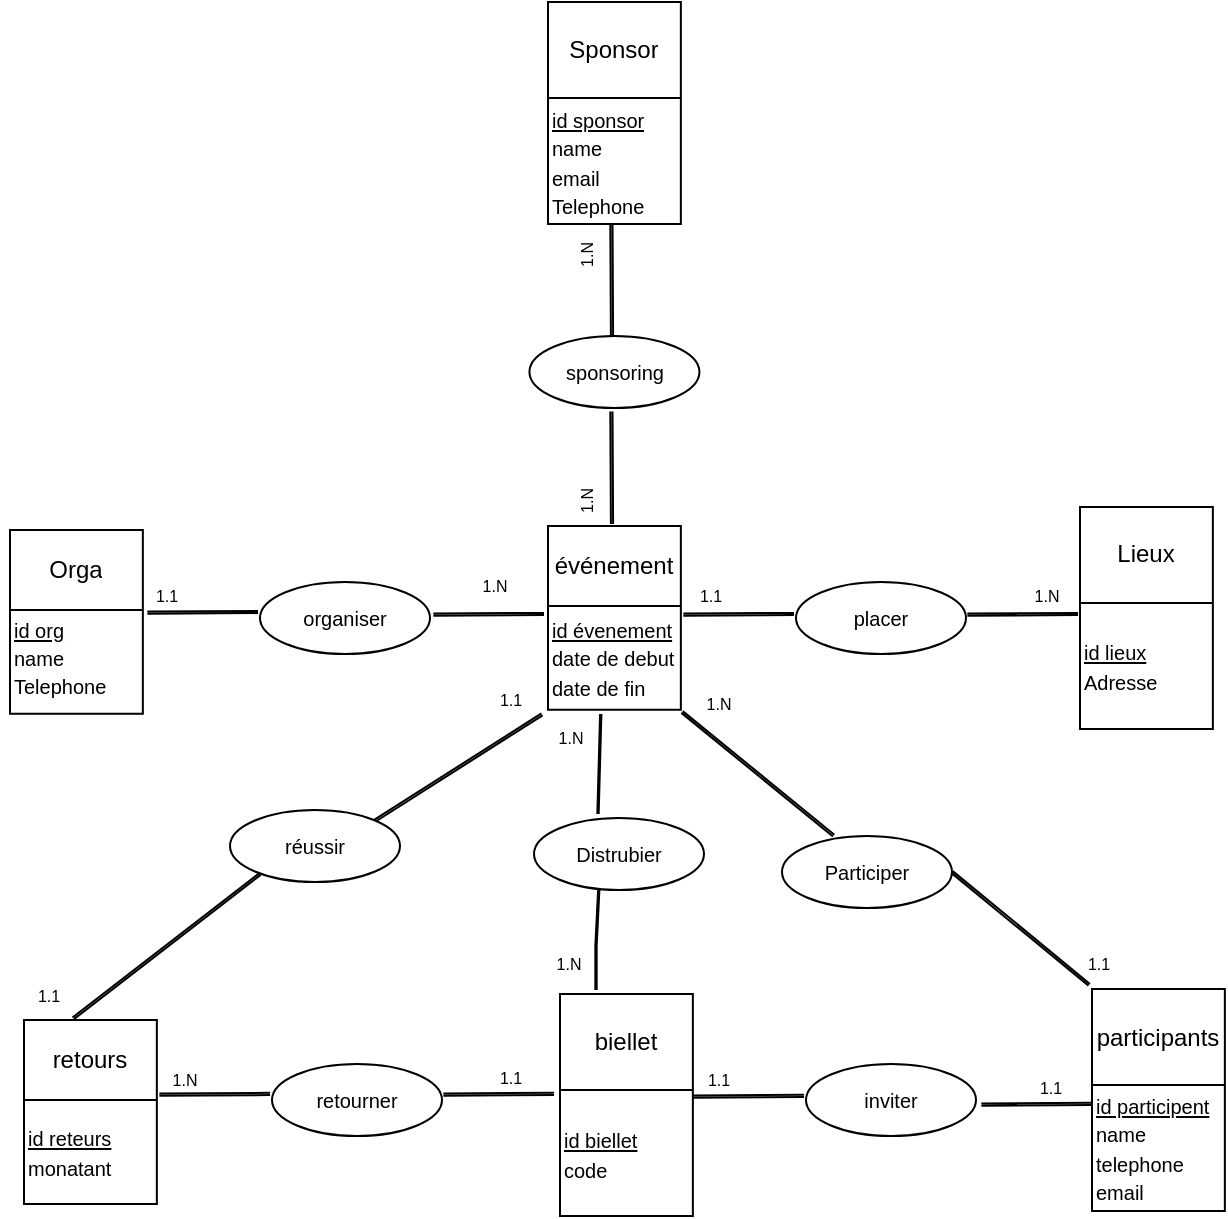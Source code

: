 <mxfile>
    <diagram id="twMIT48h9t61ZoC6kRE7" name="Page-1">
        <mxGraphModel dx="782" dy="521" grid="0" gridSize="10" guides="1" tooltips="1" connect="1" arrows="1" fold="1" page="1" pageScale="1" pageWidth="850" pageHeight="1100" background="none" math="0" shadow="0">
            <root>
                <mxCell id="0"/>
                <mxCell id="1" parent="0"/>
                <mxCell id="29" value="" style="shape=table;startSize=0;container=1;collapsible=0;childLayout=tableLayout;" parent="1" vertex="1">
                    <mxGeometry x="296" y="502" width="66.426" height="91.936" as="geometry"/>
                </mxCell>
                <mxCell id="30" value="" style="shape=tableRow;horizontal=0;startSize=0;swimlaneHead=0;swimlaneBody=0;top=0;left=0;bottom=0;right=0;collapsible=0;dropTarget=0;fillColor=none;points=[[0,0.5],[1,0.5]];portConstraint=eastwest;" parent="29" vertex="1">
                    <mxGeometry width="66.426" height="40" as="geometry"/>
                </mxCell>
                <mxCell id="31" value="événement" style="shape=partialRectangle;html=1;whiteSpace=wrap;connectable=0;overflow=hidden;fillColor=none;top=0;left=0;bottom=0;right=0;pointerEvents=1;" parent="30" vertex="1">
                    <mxGeometry width="66" height="40" as="geometry">
                        <mxRectangle width="66" height="40" as="alternateBounds"/>
                    </mxGeometry>
                </mxCell>
                <mxCell id="32" value="" style="shape=tableRow;horizontal=0;startSize=0;swimlaneHead=0;swimlaneBody=0;top=0;left=0;bottom=0;right=0;collapsible=0;dropTarget=0;fillColor=none;points=[[0,0.5],[1,0.5]];portConstraint=eastwest;" parent="29" vertex="1">
                    <mxGeometry y="40" width="66.426" height="52" as="geometry"/>
                </mxCell>
                <mxCell id="33" value="&lt;div style=&quot;&quot;&gt;&lt;u style=&quot;background-color: initial; font-size: 10px;&quot;&gt;id évenement&lt;/u&gt;&lt;/div&gt;&lt;div style=&quot;&quot;&gt;&lt;span style=&quot;background-color: initial; font-size: 10px;&quot;&gt;date de debut&lt;/span&gt;&lt;/div&gt;&lt;div style=&quot;&quot;&gt;&lt;span style=&quot;background-color: initial; font-size: 10px;&quot;&gt;date de fin&lt;/span&gt;&lt;/div&gt;" style="shape=partialRectangle;html=1;whiteSpace=wrap;connectable=0;overflow=hidden;fillColor=none;top=0;left=0;bottom=0;right=0;pointerEvents=1;align=left;" parent="32" vertex="1">
                    <mxGeometry width="66" height="52" as="geometry">
                        <mxRectangle width="66" height="52" as="alternateBounds"/>
                    </mxGeometry>
                </mxCell>
                <mxCell id="41" value="" style="shape=table;startSize=0;container=1;collapsible=0;childLayout=tableLayout;" parent="1" vertex="1">
                    <mxGeometry x="296" y="240" width="66.43" height="111" as="geometry"/>
                </mxCell>
                <mxCell id="42" value="" style="shape=tableRow;horizontal=0;startSize=0;swimlaneHead=0;swimlaneBody=0;top=0;left=0;bottom=0;right=0;collapsible=0;dropTarget=0;fillColor=none;points=[[0,0.5],[1,0.5]];portConstraint=eastwest;" parent="41" vertex="1">
                    <mxGeometry width="66.43" height="48" as="geometry"/>
                </mxCell>
                <mxCell id="43" value="Sponsor" style="shape=partialRectangle;html=1;whiteSpace=wrap;connectable=0;overflow=hidden;fillColor=none;top=0;left=0;bottom=0;right=0;pointerEvents=1;" parent="42" vertex="1">
                    <mxGeometry width="66" height="48" as="geometry">
                        <mxRectangle width="66" height="48" as="alternateBounds"/>
                    </mxGeometry>
                </mxCell>
                <mxCell id="44" value="" style="shape=tableRow;horizontal=0;startSize=0;swimlaneHead=0;swimlaneBody=0;top=0;left=0;bottom=0;right=0;collapsible=0;dropTarget=0;fillColor=none;points=[[0,0.5],[1,0.5]];portConstraint=eastwest;" parent="41" vertex="1">
                    <mxGeometry y="48" width="66.43" height="63" as="geometry"/>
                </mxCell>
                <mxCell id="45" value="&lt;div style=&quot;&quot;&gt;&lt;u style=&quot;background-color: initial; font-size: 10px;&quot;&gt;id sponsor&lt;/u&gt;&lt;/div&gt;&lt;div style=&quot;&quot;&gt;&lt;span style=&quot;background-color: initial; font-size: 10px;&quot;&gt;name&amp;nbsp;&lt;/span&gt;&lt;/div&gt;&lt;div style=&quot;&quot;&gt;&lt;span style=&quot;background-color: initial; font-size: 10px;&quot;&gt;email&lt;/span&gt;&lt;br&gt;&lt;/div&gt;&lt;div style=&quot;&quot;&gt;&lt;span style=&quot;font-size: 10px;&quot;&gt;Telephone&lt;/span&gt;&lt;/div&gt;" style="shape=partialRectangle;html=1;whiteSpace=wrap;connectable=0;overflow=hidden;fillColor=none;top=0;left=0;bottom=0;right=0;pointerEvents=1;align=left;" parent="44" vertex="1">
                    <mxGeometry width="66" height="63" as="geometry">
                        <mxRectangle width="66" height="63" as="alternateBounds"/>
                    </mxGeometry>
                </mxCell>
                <mxCell id="46" value="sponsoring" style="ellipse;whiteSpace=wrap;html=1;align=center;newEdgeStyle={&quot;edgeStyle&quot;:&quot;entityRelationEdgeStyle&quot;,&quot;startArrow&quot;:&quot;none&quot;,&quot;endArrow&quot;:&quot;none&quot;,&quot;segment&quot;:10,&quot;curved&quot;:1,&quot;sourcePerimeterSpacing&quot;:0,&quot;targetPerimeterSpacing&quot;:0};treeFolding=1;treeMoving=1;fontSize=10;" parent="1" vertex="1">
                    <mxGeometry x="286.72" y="407" width="85" height="36" as="geometry"/>
                </mxCell>
                <mxCell id="57" value="" style="shape=link;html=1;fontSize=10;width=1.111;entryX=0.372;entryY=0.996;entryDx=0;entryDy=0;entryPerimeter=0;" parent="1" edge="1">
                    <mxGeometry width="100" relative="1" as="geometry">
                        <mxPoint x="328" y="407" as="sourcePoint"/>
                        <mxPoint x="327.712" y="350.748" as="targetPoint"/>
                        <Array as="points"/>
                    </mxGeometry>
                </mxCell>
                <mxCell id="59" value="" style="shape=link;html=1;fontSize=10;width=1.111;entryX=0.372;entryY=0.996;entryDx=0;entryDy=0;entryPerimeter=0;" parent="1" edge="1">
                    <mxGeometry width="100" relative="1" as="geometry">
                        <mxPoint x="328.0" y="501" as="sourcePoint"/>
                        <mxPoint x="327.712" y="444.748" as="targetPoint"/>
                        <Array as="points"/>
                    </mxGeometry>
                </mxCell>
                <mxCell id="63" value="&lt;font style=&quot;font-weight: normal; font-size: 8px;&quot;&gt;1.N&lt;/font&gt;" style="text;strokeColor=none;fillColor=none;html=1;fontSize=24;fontStyle=1;verticalAlign=middle;align=center;strokeWidth=1;opacity=60;rotation=-90;" parent="1" vertex="1">
                    <mxGeometry x="286.72" y="357" width="47" height="19" as="geometry"/>
                </mxCell>
                <mxCell id="64" value="&lt;font style=&quot;font-weight: normal; font-size: 8px;&quot;&gt;1.N&lt;/font&gt;" style="text;strokeColor=none;fillColor=none;html=1;fontSize=24;fontStyle=1;verticalAlign=middle;align=center;strokeWidth=1;opacity=60;rotation=-90;" parent="1" vertex="1">
                    <mxGeometry x="286.72" y="480" width="47" height="19" as="geometry"/>
                </mxCell>
                <mxCell id="65" value="" style="shape=table;startSize=0;container=1;collapsible=0;childLayout=tableLayout;" parent="1" vertex="1">
                    <mxGeometry x="562" y="492.47" width="66.43" height="111" as="geometry"/>
                </mxCell>
                <mxCell id="66" value="" style="shape=tableRow;horizontal=0;startSize=0;swimlaneHead=0;swimlaneBody=0;top=0;left=0;bottom=0;right=0;collapsible=0;dropTarget=0;fillColor=none;points=[[0,0.5],[1,0.5]];portConstraint=eastwest;" parent="65" vertex="1">
                    <mxGeometry width="66.43" height="48" as="geometry"/>
                </mxCell>
                <mxCell id="67" value="Lieux" style="shape=partialRectangle;html=1;whiteSpace=wrap;connectable=0;overflow=hidden;fillColor=none;top=0;left=0;bottom=0;right=0;pointerEvents=1;" parent="66" vertex="1">
                    <mxGeometry width="66" height="48" as="geometry">
                        <mxRectangle width="66" height="48" as="alternateBounds"/>
                    </mxGeometry>
                </mxCell>
                <mxCell id="68" value="" style="shape=tableRow;horizontal=0;startSize=0;swimlaneHead=0;swimlaneBody=0;top=0;left=0;bottom=0;right=0;collapsible=0;dropTarget=0;fillColor=none;points=[[0,0.5],[1,0.5]];portConstraint=eastwest;" parent="65" vertex="1">
                    <mxGeometry y="48" width="66.43" height="63" as="geometry"/>
                </mxCell>
                <mxCell id="69" value="&lt;div style=&quot;&quot;&gt;&lt;u style=&quot;background-color: initial; font-size: 10px;&quot;&gt;id lieux&lt;/u&gt;&lt;/div&gt;&lt;div style=&quot;&quot;&gt;&lt;span style=&quot;background-color: initial; font-size: 10px;&quot;&gt;Adresse&lt;/span&gt;&lt;/div&gt;" style="shape=partialRectangle;html=1;whiteSpace=wrap;connectable=0;overflow=hidden;fillColor=none;top=0;left=0;bottom=0;right=0;pointerEvents=1;align=left;" parent="68" vertex="1">
                    <mxGeometry width="66" height="63" as="geometry">
                        <mxRectangle width="66" height="63" as="alternateBounds"/>
                    </mxGeometry>
                </mxCell>
                <mxCell id="70" value="placer" style="ellipse;whiteSpace=wrap;html=1;align=center;newEdgeStyle={&quot;edgeStyle&quot;:&quot;entityRelationEdgeStyle&quot;,&quot;startArrow&quot;:&quot;none&quot;,&quot;endArrow&quot;:&quot;none&quot;,&quot;segment&quot;:10,&quot;curved&quot;:1,&quot;sourcePerimeterSpacing&quot;:0,&quot;targetPerimeterSpacing&quot;:0};treeFolding=1;treeMoving=1;fontSize=10;" parent="1" vertex="1">
                    <mxGeometry x="420" y="530" width="85" height="36" as="geometry"/>
                </mxCell>
                <mxCell id="72" value="" style="shape=link;html=1;fontSize=10;width=1.111;exitX=1.034;exitY=0.083;exitDx=0;exitDy=0;exitPerimeter=0;" parent="1" edge="1">
                    <mxGeometry width="100" relative="1" as="geometry">
                        <mxPoint x="238.684" y="546.316" as="sourcePoint"/>
                        <mxPoint x="294" y="546" as="targetPoint"/>
                        <Array as="points"/>
                    </mxGeometry>
                </mxCell>
                <mxCell id="73" value="" style="shape=link;html=1;fontSize=10;width=1.111;exitX=1.034;exitY=0.083;exitDx=0;exitDy=0;exitPerimeter=0;" parent="1" edge="1">
                    <mxGeometry width="100" relative="1" as="geometry">
                        <mxPoint x="505.684" y="546.316" as="sourcePoint"/>
                        <mxPoint x="561" y="546" as="targetPoint"/>
                        <Array as="points"/>
                    </mxGeometry>
                </mxCell>
                <mxCell id="74" value="&lt;font style=&quot;font-weight: normal; font-size: 8px;&quot;&gt;1.N&lt;/font&gt;" style="text;strokeColor=none;fillColor=none;html=1;fontSize=24;fontStyle=1;verticalAlign=middle;align=center;strokeWidth=1;opacity=60;rotation=0;" parent="1" vertex="1">
                    <mxGeometry x="521" y="522" width="47" height="19" as="geometry"/>
                </mxCell>
                <mxCell id="75" value="&lt;font style=&quot;font-weight: normal; font-size: 8px;&quot;&gt;1.1&lt;/font&gt;" style="text;strokeColor=none;fillColor=none;html=1;fontSize=24;fontStyle=1;verticalAlign=middle;align=center;strokeWidth=1;opacity=60;rotation=0;" parent="1" vertex="1">
                    <mxGeometry x="353" y="522" width="47" height="19" as="geometry"/>
                </mxCell>
                <mxCell id="76" value="" style="shape=table;startSize=0;container=1;collapsible=0;childLayout=tableLayout;" parent="1" vertex="1">
                    <mxGeometry x="27" y="504" width="66.426" height="91.936" as="geometry"/>
                </mxCell>
                <mxCell id="77" value="" style="shape=tableRow;horizontal=0;startSize=0;swimlaneHead=0;swimlaneBody=0;top=0;left=0;bottom=0;right=0;collapsible=0;dropTarget=0;fillColor=none;points=[[0,0.5],[1,0.5]];portConstraint=eastwest;" parent="76" vertex="1">
                    <mxGeometry width="66.426" height="40" as="geometry"/>
                </mxCell>
                <mxCell id="78" value="Orga" style="shape=partialRectangle;html=1;whiteSpace=wrap;connectable=0;overflow=hidden;fillColor=none;top=0;left=0;bottom=0;right=0;pointerEvents=1;" parent="77" vertex="1">
                    <mxGeometry width="66" height="40" as="geometry">
                        <mxRectangle width="66" height="40" as="alternateBounds"/>
                    </mxGeometry>
                </mxCell>
                <mxCell id="79" value="" style="shape=tableRow;horizontal=0;startSize=0;swimlaneHead=0;swimlaneBody=0;top=0;left=0;bottom=0;right=0;collapsible=0;dropTarget=0;fillColor=none;points=[[0,0.5],[1,0.5]];portConstraint=eastwest;" parent="76" vertex="1">
                    <mxGeometry y="40" width="66.426" height="52" as="geometry"/>
                </mxCell>
                <mxCell id="80" value="&lt;div style=&quot;&quot;&gt;&lt;u style=&quot;background-color: initial; font-size: 10px;&quot;&gt;id org&lt;/u&gt;&lt;/div&gt;&lt;div style=&quot;&quot;&gt;&lt;span style=&quot;background-color: initial; font-size: 10px;&quot;&gt;name&lt;/span&gt;&lt;br&gt;&lt;/div&gt;&lt;div style=&quot;&quot;&gt;&lt;span style=&quot;background-color: initial; font-size: 10px;&quot;&gt;Telephone&lt;/span&gt;&lt;/div&gt;&lt;div style=&quot;&quot;&gt;&lt;span style=&quot;background-color: initial; font-size: 10px;&quot;&gt;&lt;br&gt;&lt;/span&gt;&lt;/div&gt;" style="shape=partialRectangle;html=1;whiteSpace=wrap;connectable=0;overflow=hidden;fillColor=none;top=0;left=0;bottom=0;right=0;pointerEvents=1;align=left;" parent="79" vertex="1">
                    <mxGeometry width="66" height="52" as="geometry">
                        <mxRectangle width="66" height="52" as="alternateBounds"/>
                    </mxGeometry>
                </mxCell>
                <mxCell id="81" value="organiser" style="ellipse;whiteSpace=wrap;html=1;align=center;newEdgeStyle={&quot;edgeStyle&quot;:&quot;entityRelationEdgeStyle&quot;,&quot;startArrow&quot;:&quot;none&quot;,&quot;endArrow&quot;:&quot;none&quot;,&quot;segment&quot;:10,&quot;curved&quot;:1,&quot;sourcePerimeterSpacing&quot;:0,&quot;targetPerimeterSpacing&quot;:0};treeFolding=1;treeMoving=1;fontSize=10;" parent="1" vertex="1">
                    <mxGeometry x="152" y="530" width="85" height="36" as="geometry"/>
                </mxCell>
                <mxCell id="82" value="" style="shape=link;html=1;fontSize=10;width=1.111;exitX=1.034;exitY=0.083;exitDx=0;exitDy=0;exitPerimeter=0;" parent="1" edge="1">
                    <mxGeometry width="100" relative="1" as="geometry">
                        <mxPoint x="95.684" y="545.316" as="sourcePoint"/>
                        <mxPoint x="151" y="545" as="targetPoint"/>
                        <Array as="points"/>
                    </mxGeometry>
                </mxCell>
                <mxCell id="83" value="" style="shape=link;html=1;fontSize=10;width=1.111;exitX=1.034;exitY=0.083;exitDx=0;exitDy=0;exitPerimeter=0;" parent="1" edge="1">
                    <mxGeometry width="100" relative="1" as="geometry">
                        <mxPoint x="363.684" y="546.316" as="sourcePoint"/>
                        <mxPoint x="419" y="546" as="targetPoint"/>
                        <Array as="points"/>
                    </mxGeometry>
                </mxCell>
                <mxCell id="84" value="&lt;font style=&quot;font-weight: normal; font-size: 8px;&quot;&gt;1.N&lt;/font&gt;" style="text;strokeColor=none;fillColor=none;html=1;fontSize=24;fontStyle=1;verticalAlign=middle;align=center;strokeWidth=1;opacity=60;rotation=0;" parent="1" vertex="1">
                    <mxGeometry x="245" y="517" width="47" height="19" as="geometry"/>
                </mxCell>
                <mxCell id="85" value="&lt;font style=&quot;font-weight: normal; font-size: 8px;&quot;&gt;1.1&lt;/font&gt;" style="text;strokeColor=none;fillColor=none;html=1;fontSize=24;fontStyle=1;verticalAlign=middle;align=center;strokeWidth=1;opacity=60;rotation=0;" parent="1" vertex="1">
                    <mxGeometry x="81" y="522" width="47" height="19" as="geometry"/>
                </mxCell>
                <mxCell id="86" value="" style="shape=table;startSize=0;container=1;collapsible=0;childLayout=tableLayout;" parent="1" vertex="1">
                    <mxGeometry x="568" y="733.5" width="66.43" height="111" as="geometry"/>
                </mxCell>
                <mxCell id="87" value="" style="shape=tableRow;horizontal=0;startSize=0;swimlaneHead=0;swimlaneBody=0;top=0;left=0;bottom=0;right=0;collapsible=0;dropTarget=0;fillColor=none;points=[[0,0.5],[1,0.5]];portConstraint=eastwest;" parent="86" vertex="1">
                    <mxGeometry width="66.43" height="48" as="geometry"/>
                </mxCell>
                <mxCell id="88" value="participants" style="shape=partialRectangle;html=1;whiteSpace=wrap;connectable=0;overflow=hidden;fillColor=none;top=0;left=0;bottom=0;right=0;pointerEvents=1;" parent="87" vertex="1">
                    <mxGeometry width="66" height="48" as="geometry">
                        <mxRectangle width="66" height="48" as="alternateBounds"/>
                    </mxGeometry>
                </mxCell>
                <mxCell id="89" value="" style="shape=tableRow;horizontal=0;startSize=0;swimlaneHead=0;swimlaneBody=0;top=0;left=0;bottom=0;right=0;collapsible=0;dropTarget=0;fillColor=none;points=[[0,0.5],[1,0.5]];portConstraint=eastwest;" parent="86" vertex="1">
                    <mxGeometry y="48" width="66.43" height="63" as="geometry"/>
                </mxCell>
                <mxCell id="90" value="&lt;div style=&quot;&quot;&gt;&lt;u style=&quot;background-color: initial; font-size: 10px;&quot;&gt;id participent&lt;/u&gt;&lt;/div&gt;&lt;div style=&quot;&quot;&gt;&lt;span style=&quot;font-size: 10px;&quot;&gt;name&lt;/span&gt;&lt;/div&gt;&lt;div style=&quot;&quot;&gt;&lt;span style=&quot;font-size: 10px;&quot;&gt;telephone&lt;/span&gt;&lt;/div&gt;&lt;div style=&quot;&quot;&gt;&lt;span style=&quot;font-size: 10px;&quot;&gt;email&lt;/span&gt;&lt;/div&gt;" style="shape=partialRectangle;html=1;whiteSpace=wrap;connectable=0;overflow=hidden;fillColor=none;top=0;left=0;bottom=0;right=0;pointerEvents=1;align=left;" parent="89" vertex="1">
                    <mxGeometry width="66" height="63" as="geometry">
                        <mxRectangle width="66" height="63" as="alternateBounds"/>
                    </mxGeometry>
                </mxCell>
                <mxCell id="91" value="" style="shape=table;startSize=0;container=1;collapsible=0;childLayout=tableLayout;" parent="1" vertex="1">
                    <mxGeometry x="302" y="736" width="66.43" height="111" as="geometry"/>
                </mxCell>
                <mxCell id="92" value="" style="shape=tableRow;horizontal=0;startSize=0;swimlaneHead=0;swimlaneBody=0;top=0;left=0;bottom=0;right=0;collapsible=0;dropTarget=0;fillColor=none;points=[[0,0.5],[1,0.5]];portConstraint=eastwest;" parent="91" vertex="1">
                    <mxGeometry width="66.43" height="48" as="geometry"/>
                </mxCell>
                <mxCell id="93" value="biellet" style="shape=partialRectangle;html=1;whiteSpace=wrap;connectable=0;overflow=hidden;fillColor=none;top=0;left=0;bottom=0;right=0;pointerEvents=1;" parent="92" vertex="1">
                    <mxGeometry width="66" height="48" as="geometry">
                        <mxRectangle width="66" height="48" as="alternateBounds"/>
                    </mxGeometry>
                </mxCell>
                <mxCell id="94" value="" style="shape=tableRow;horizontal=0;startSize=0;swimlaneHead=0;swimlaneBody=0;top=0;left=0;bottom=0;right=0;collapsible=0;dropTarget=0;fillColor=none;points=[[0,0.5],[1,0.5]];portConstraint=eastwest;" parent="91" vertex="1">
                    <mxGeometry y="48" width="66.43" height="63" as="geometry"/>
                </mxCell>
                <mxCell id="95" value="&lt;div style=&quot;&quot;&gt;&lt;u style=&quot;background-color: initial; font-size: 10px;&quot;&gt;id biellet&lt;/u&gt;&lt;/div&gt;&lt;div style=&quot;&quot;&gt;&lt;span style=&quot;font-size: 10px;&quot;&gt;code&lt;/span&gt;&lt;/div&gt;" style="shape=partialRectangle;html=1;whiteSpace=wrap;connectable=0;overflow=hidden;fillColor=none;top=0;left=0;bottom=0;right=0;pointerEvents=1;align=left;" parent="94" vertex="1">
                    <mxGeometry width="66" height="63" as="geometry">
                        <mxRectangle width="66" height="63" as="alternateBounds"/>
                    </mxGeometry>
                </mxCell>
                <mxCell id="96" value="inviter" style="ellipse;whiteSpace=wrap;html=1;align=center;newEdgeStyle={&quot;edgeStyle&quot;:&quot;entityRelationEdgeStyle&quot;,&quot;startArrow&quot;:&quot;none&quot;,&quot;endArrow&quot;:&quot;none&quot;,&quot;segment&quot;:10,&quot;curved&quot;:1,&quot;sourcePerimeterSpacing&quot;:0,&quot;targetPerimeterSpacing&quot;:0};treeFolding=1;treeMoving=1;fontSize=10;" parent="1" vertex="1">
                    <mxGeometry x="425" y="771" width="85" height="36" as="geometry"/>
                </mxCell>
                <mxCell id="97" value="" style="shape=table;startSize=0;container=1;collapsible=0;childLayout=tableLayout;" parent="1" vertex="1">
                    <mxGeometry x="34" y="749.03" width="66.426" height="91.936" as="geometry"/>
                </mxCell>
                <mxCell id="98" value="" style="shape=tableRow;horizontal=0;startSize=0;swimlaneHead=0;swimlaneBody=0;top=0;left=0;bottom=0;right=0;collapsible=0;dropTarget=0;fillColor=none;points=[[0,0.5],[1,0.5]];portConstraint=eastwest;" parent="97" vertex="1">
                    <mxGeometry width="66.426" height="40" as="geometry"/>
                </mxCell>
                <mxCell id="99" value="retours" style="shape=partialRectangle;html=1;whiteSpace=wrap;connectable=0;overflow=hidden;fillColor=none;top=0;left=0;bottom=0;right=0;pointerEvents=1;" parent="98" vertex="1">
                    <mxGeometry width="66" height="40" as="geometry">
                        <mxRectangle width="66" height="40" as="alternateBounds"/>
                    </mxGeometry>
                </mxCell>
                <mxCell id="100" value="" style="shape=tableRow;horizontal=0;startSize=0;swimlaneHead=0;swimlaneBody=0;top=0;left=0;bottom=0;right=0;collapsible=0;dropTarget=0;fillColor=none;points=[[0,0.5],[1,0.5]];portConstraint=eastwest;" parent="97" vertex="1">
                    <mxGeometry y="40" width="66.426" height="52" as="geometry"/>
                </mxCell>
                <mxCell id="101" value="&lt;div style=&quot;&quot;&gt;&lt;u style=&quot;background-color: initial; font-size: 10px;&quot;&gt;id reteurs&lt;/u&gt;&lt;/div&gt;&lt;div style=&quot;&quot;&gt;&lt;span style=&quot;background-color: initial; font-size: 10px;&quot;&gt;monatant&lt;/span&gt;&lt;/div&gt;" style="shape=partialRectangle;html=1;whiteSpace=wrap;connectable=0;overflow=hidden;fillColor=none;top=0;left=0;bottom=0;right=0;pointerEvents=1;align=left;" parent="100" vertex="1">
                    <mxGeometry width="66" height="52" as="geometry">
                        <mxRectangle width="66" height="52" as="alternateBounds"/>
                    </mxGeometry>
                </mxCell>
                <mxCell id="102" value="réussir" style="ellipse;whiteSpace=wrap;html=1;align=center;newEdgeStyle={&quot;edgeStyle&quot;:&quot;entityRelationEdgeStyle&quot;,&quot;startArrow&quot;:&quot;none&quot;,&quot;endArrow&quot;:&quot;none&quot;,&quot;segment&quot;:10,&quot;curved&quot;:1,&quot;sourcePerimeterSpacing&quot;:0,&quot;targetPerimeterSpacing&quot;:0};treeFolding=1;treeMoving=1;fontSize=10;" parent="1" vertex="1">
                    <mxGeometry x="137" y="644" width="85" height="36" as="geometry"/>
                </mxCell>
                <mxCell id="103" value="Participer" style="ellipse;whiteSpace=wrap;html=1;align=center;newEdgeStyle={&quot;edgeStyle&quot;:&quot;entityRelationEdgeStyle&quot;,&quot;startArrow&quot;:&quot;none&quot;,&quot;endArrow&quot;:&quot;none&quot;,&quot;segment&quot;:10,&quot;curved&quot;:1,&quot;sourcePerimeterSpacing&quot;:0,&quot;targetPerimeterSpacing&quot;:0};treeFolding=1;treeMoving=1;fontSize=10;" parent="1" vertex="1">
                    <mxGeometry x="413" y="657" width="85" height="36" as="geometry"/>
                </mxCell>
                <mxCell id="104" value="retourner" style="ellipse;whiteSpace=wrap;html=1;align=center;newEdgeStyle={&quot;edgeStyle&quot;:&quot;entityRelationEdgeStyle&quot;,&quot;startArrow&quot;:&quot;none&quot;,&quot;endArrow&quot;:&quot;none&quot;,&quot;segment&quot;:10,&quot;curved&quot;:1,&quot;sourcePerimeterSpacing&quot;:0,&quot;targetPerimeterSpacing&quot;:0};treeFolding=1;treeMoving=1;fontSize=10;" parent="1" vertex="1">
                    <mxGeometry x="158" y="771" width="85" height="36" as="geometry"/>
                </mxCell>
                <mxCell id="105" value="" style="shape=link;html=1;fontSize=10;width=1.111;exitX=1.034;exitY=0.083;exitDx=0;exitDy=0;exitPerimeter=0;" parent="1" edge="1">
                    <mxGeometry width="100" relative="1" as="geometry">
                        <mxPoint x="512.684" y="791.286" as="sourcePoint"/>
                        <mxPoint x="568" y="790.97" as="targetPoint"/>
                        <Array as="points"/>
                    </mxGeometry>
                </mxCell>
                <mxCell id="106" value="&lt;font style=&quot;font-weight: normal; font-size: 8px;&quot;&gt;1.1&lt;/font&gt;" style="text;strokeColor=none;fillColor=none;html=1;fontSize=24;fontStyle=1;verticalAlign=middle;align=center;strokeWidth=1;opacity=60;rotation=0;" parent="1" vertex="1">
                    <mxGeometry x="523" y="768" width="47" height="19" as="geometry"/>
                </mxCell>
                <mxCell id="107" value="" style="shape=link;html=1;fontSize=10;width=1.111;exitX=1.034;exitY=0.083;exitDx=0;exitDy=0;exitPerimeter=0;" parent="1" edge="1">
                    <mxGeometry width="100" relative="1" as="geometry">
                        <mxPoint x="368.684" y="787.286" as="sourcePoint"/>
                        <mxPoint x="424" y="786.97" as="targetPoint"/>
                        <Array as="points"/>
                    </mxGeometry>
                </mxCell>
                <mxCell id="108" value="&lt;font style=&quot;font-weight: normal; font-size: 8px;&quot;&gt;1.1&lt;/font&gt;" style="text;strokeColor=none;fillColor=none;html=1;fontSize=24;fontStyle=1;verticalAlign=middle;align=center;strokeWidth=1;opacity=60;rotation=0;" parent="1" vertex="1">
                    <mxGeometry x="357" y="764" width="47" height="19" as="geometry"/>
                </mxCell>
                <mxCell id="109" value="" style="shape=link;html=1;fontSize=10;width=1.111;exitX=1.034;exitY=0.083;exitDx=0;exitDy=0;exitPerimeter=0;" parent="1" edge="1">
                    <mxGeometry width="100" relative="1" as="geometry">
                        <mxPoint x="243.684" y="786.286" as="sourcePoint"/>
                        <mxPoint x="299" y="785.97" as="targetPoint"/>
                        <Array as="points"/>
                    </mxGeometry>
                </mxCell>
                <mxCell id="110" value="" style="shape=link;html=1;fontSize=10;width=1.111;exitX=1.034;exitY=0.083;exitDx=0;exitDy=0;exitPerimeter=0;" parent="1" edge="1">
                    <mxGeometry width="100" relative="1" as="geometry">
                        <mxPoint x="101.684" y="786.286" as="sourcePoint"/>
                        <mxPoint x="157" y="785.97" as="targetPoint"/>
                        <Array as="points"/>
                    </mxGeometry>
                </mxCell>
                <mxCell id="111" value="&lt;font style=&quot;font-weight: normal; font-size: 8px;&quot;&gt;1.1&lt;/font&gt;" style="text;strokeColor=none;fillColor=none;html=1;fontSize=24;fontStyle=1;verticalAlign=middle;align=center;strokeWidth=1;opacity=60;rotation=0;" parent="1" vertex="1">
                    <mxGeometry x="253" y="763" width="47" height="19" as="geometry"/>
                </mxCell>
                <mxCell id="112" value="&lt;font style=&quot;font-weight: normal; font-size: 8px;&quot;&gt;1.N&lt;/font&gt;" style="text;strokeColor=none;fillColor=none;html=1;fontSize=24;fontStyle=1;verticalAlign=middle;align=center;strokeWidth=1;opacity=60;rotation=0;" parent="1" vertex="1">
                    <mxGeometry x="90" y="764" width="47" height="19" as="geometry"/>
                </mxCell>
                <mxCell id="113" value="" style="shape=link;html=1;fontSize=10;width=1.111;exitX=1;exitY=0.5;exitDx=0;exitDy=0;entryX=-0.021;entryY=-0.044;entryDx=0;entryDy=0;entryPerimeter=0;" parent="1" source="103" target="87" edge="1">
                    <mxGeometry width="100" relative="1" as="geometry">
                        <mxPoint x="515.684" y="689.316" as="sourcePoint"/>
                        <mxPoint x="571" y="689" as="targetPoint"/>
                        <Array as="points"/>
                    </mxGeometry>
                </mxCell>
                <mxCell id="114" value="" style="shape=link;html=1;fontSize=10;width=1.111;exitX=1;exitY=0.5;exitDx=0;exitDy=0;entryX=0.245;entryY=0.022;entryDx=0;entryDy=0;entryPerimeter=0;" parent="1" edge="1">
                    <mxGeometry width="100" relative="1" as="geometry">
                        <mxPoint x="363" y="595" as="sourcePoint"/>
                        <mxPoint x="438.825" y="656.792" as="targetPoint"/>
                        <Array as="points"/>
                    </mxGeometry>
                </mxCell>
                <mxCell id="115" value="" style="shape=link;html=1;fontSize=10;width=1.111;exitX=1;exitY=0;exitDx=0;exitDy=0;entryX=-0.045;entryY=1.042;entryDx=0;entryDy=0;entryPerimeter=0;" parent="1" source="102" target="32" edge="1">
                    <mxGeometry width="100" relative="1" as="geometry">
                        <mxPoint x="215" y="606" as="sourcePoint"/>
                        <mxPoint x="290.825" y="667.792" as="targetPoint"/>
                        <Array as="points"/>
                    </mxGeometry>
                </mxCell>
                <mxCell id="116" value="" style="shape=link;html=1;fontSize=10;width=1.111;exitX=0.37;exitY=-0.021;exitDx=0;exitDy=0;entryX=-0.045;entryY=1.042;entryDx=0;entryDy=0;entryPerimeter=0;exitPerimeter=0;" parent="1" source="98" edge="1">
                    <mxGeometry width="100" relative="1" as="geometry">
                        <mxPoint x="68.364" y="729.017" as="sourcePoint"/>
                        <mxPoint x="152.001" y="676.004" as="targetPoint"/>
                        <Array as="points"/>
                    </mxGeometry>
                </mxCell>
                <mxCell id="117" value="&lt;font style=&quot;font-weight: normal; font-size: 8px;&quot;&gt;1.1&lt;/font&gt;" style="text;strokeColor=none;fillColor=none;html=1;fontSize=24;fontStyle=1;verticalAlign=middle;align=center;strokeWidth=1;opacity=60;rotation=0;" parent="1" vertex="1">
                    <mxGeometry x="547" y="706" width="47" height="19" as="geometry"/>
                </mxCell>
                <mxCell id="118" value="&lt;font style=&quot;font-weight: normal; font-size: 8px;&quot;&gt;1.N&lt;/font&gt;" style="text;strokeColor=none;fillColor=none;html=1;fontSize=24;fontStyle=1;verticalAlign=middle;align=center;strokeWidth=1;opacity=60;rotation=0;" parent="1" vertex="1">
                    <mxGeometry x="357" y="576.94" width="47" height="19" as="geometry"/>
                </mxCell>
                <mxCell id="119" value="&lt;font style=&quot;font-weight: normal; font-size: 8px;&quot;&gt;1.1&lt;/font&gt;" style="text;strokeColor=none;fillColor=none;html=1;fontSize=24;fontStyle=1;verticalAlign=middle;align=center;strokeWidth=1;opacity=60;rotation=0;" parent="1" vertex="1">
                    <mxGeometry x="253" y="574.94" width="47" height="19" as="geometry"/>
                </mxCell>
                <mxCell id="120" value="&lt;font style=&quot;font-weight: normal; font-size: 8px;&quot;&gt;1.1&lt;/font&gt;" style="text;strokeColor=none;fillColor=none;html=1;fontSize=24;fontStyle=1;verticalAlign=middle;align=center;strokeWidth=1;opacity=60;rotation=0;" parent="1" vertex="1">
                    <mxGeometry x="22" y="722" width="47" height="19" as="geometry"/>
                </mxCell>
                <mxCell id="121" value="Distrubier" style="ellipse;whiteSpace=wrap;html=1;align=center;newEdgeStyle={&quot;edgeStyle&quot;:&quot;entityRelationEdgeStyle&quot;,&quot;startArrow&quot;:&quot;none&quot;,&quot;endArrow&quot;:&quot;none&quot;,&quot;segment&quot;:10,&quot;curved&quot;:1,&quot;sourcePerimeterSpacing&quot;:0,&quot;targetPerimeterSpacing&quot;:0};treeFolding=1;treeMoving=1;fontSize=10;" vertex="1" parent="1">
                    <mxGeometry x="289" y="648" width="85" height="36" as="geometry"/>
                </mxCell>
                <mxCell id="122" value="" style="shape=link;html=1;fontSize=10;width=0.667;exitX=0.397;exitY=1.038;exitDx=0;exitDy=0;exitPerimeter=0;" edge="1" parent="1" source="32">
                    <mxGeometry width="100" relative="1" as="geometry">
                        <mxPoint x="317.789" y="608.74" as="sourcePoint"/>
                        <mxPoint x="321" y="646" as="targetPoint"/>
                        <Array as="points"/>
                    </mxGeometry>
                </mxCell>
                <mxCell id="123" value="" style="shape=link;html=1;fontSize=10;width=0.667;exitX=0.397;exitY=1.038;exitDx=0;exitDy=0;exitPerimeter=0;" edge="1" parent="1">
                    <mxGeometry width="100" relative="1" as="geometry">
                        <mxPoint x="321.371" y="683.996" as="sourcePoint"/>
                        <mxPoint x="320" y="734.02" as="targetPoint"/>
                        <Array as="points">
                            <mxPoint x="320" y="712.02"/>
                        </Array>
                    </mxGeometry>
                </mxCell>
                <mxCell id="125" value="&lt;font style=&quot;font-weight: normal; font-size: 8px;&quot;&gt;1.N&lt;/font&gt;" style="text;strokeColor=none;fillColor=none;html=1;fontSize=24;fontStyle=1;verticalAlign=middle;align=center;strokeWidth=1;opacity=60;rotation=0;" vertex="1" parent="1">
                    <mxGeometry x="283" y="593.94" width="47" height="19" as="geometry"/>
                </mxCell>
                <mxCell id="126" value="&lt;font style=&quot;font-weight: normal; font-size: 8px;&quot;&gt;1.N&lt;/font&gt;" style="text;strokeColor=none;fillColor=none;html=1;fontSize=24;fontStyle=1;verticalAlign=middle;align=center;strokeWidth=1;opacity=60;rotation=0;" vertex="1" parent="1">
                    <mxGeometry x="282" y="706" width="47" height="19" as="geometry"/>
                </mxCell>
            </root>
        </mxGraphModel>
    </diagram>
</mxfile>